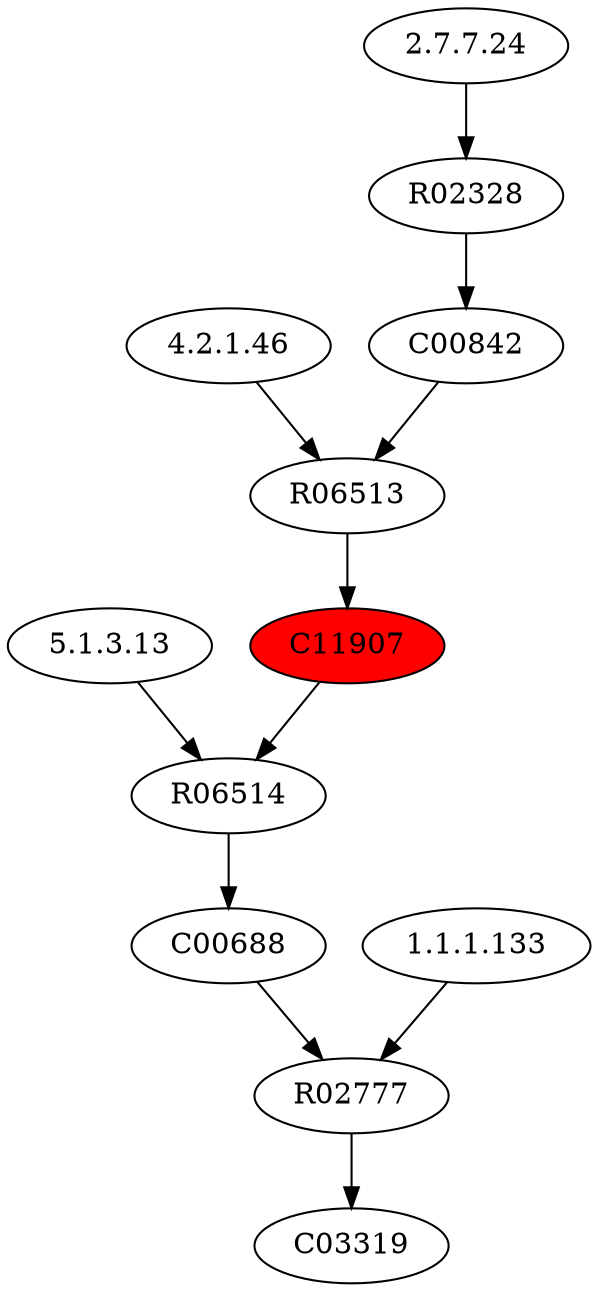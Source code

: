 digraph G {
"5.1.3.13" [type=E];
"2.7.7.24" [type=E];
"1.1.1.133" [type=E];
"4.2.1.46" [type=E];
R02328 [type=R];
R06513 [type=R];
R02777 [type=R];
R06514 [type=R];
C11907 [type=C, fillcolor = red, style = filled];
C00842 [type=C];
C03319 [type=C];
C00688 [type=C];
C00688 -> R02777;
R02777 -> C03319;
C11907 -> R06514;
R06514 -> C00688;
C00842 -> R06513;
R06513 -> C11907;
R02328 -> C00842;
"2.7.7.24" -> R02328;
"4.2.1.46" -> R06513;
"1.1.1.133" -> R02777;
"5.1.3.13" -> R06514;
}
